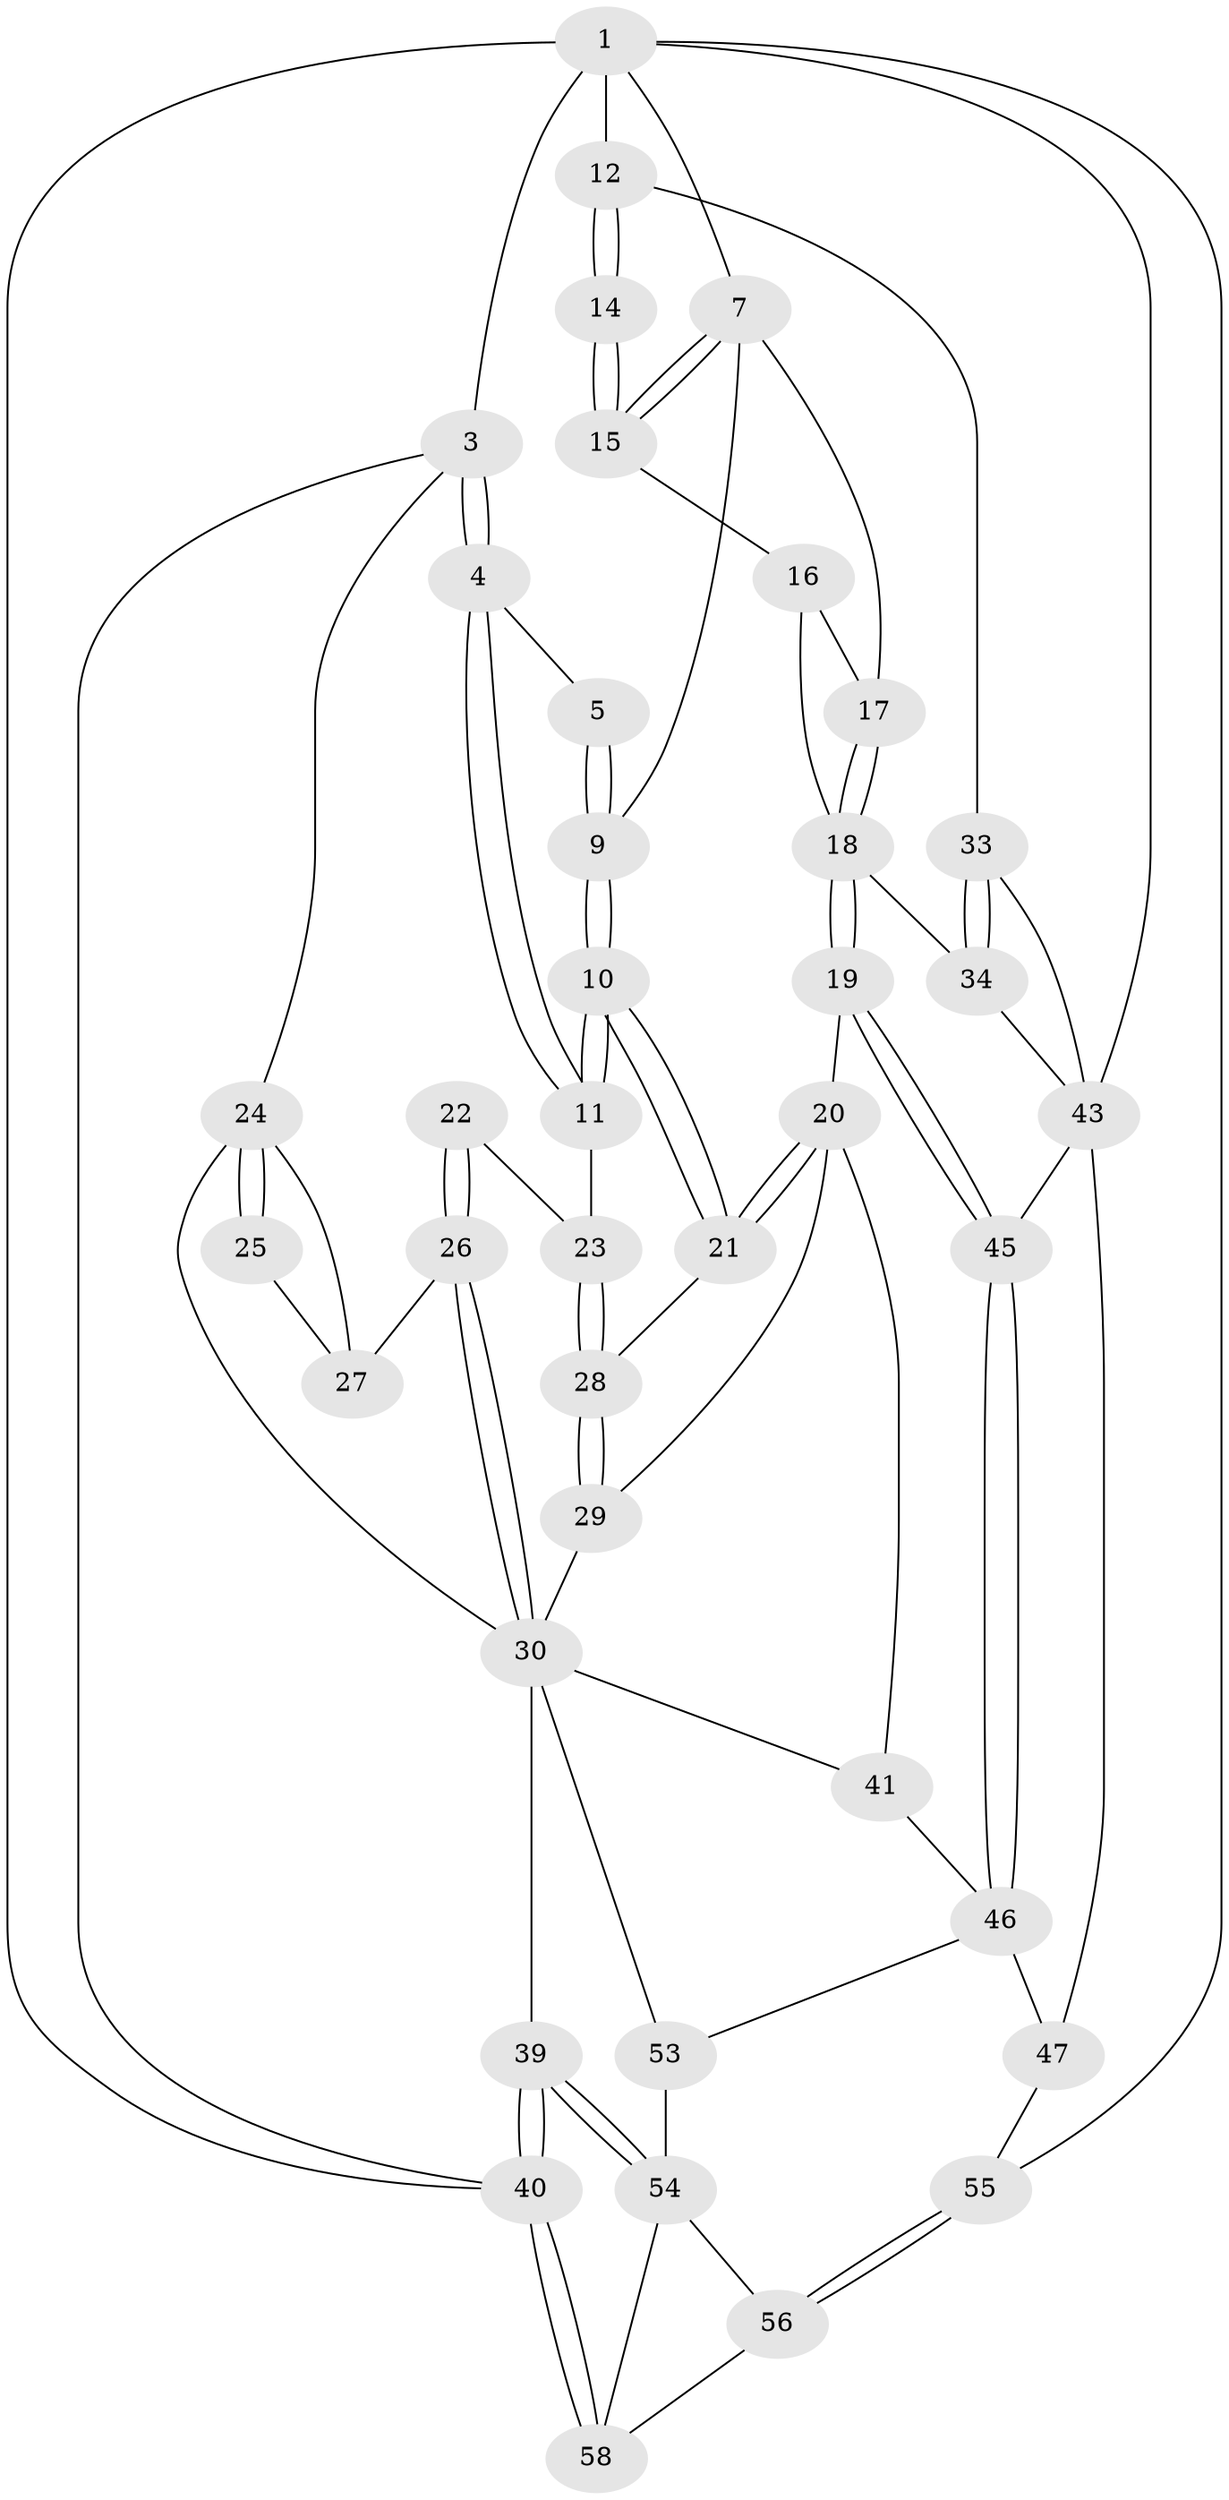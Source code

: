 // original degree distribution, {3: 0.06896551724137931, 6: 0.25862068965517243, 5: 0.4482758620689655, 4: 0.22413793103448276}
// Generated by graph-tools (version 1.1) at 2025/21/03/04/25 18:21:22]
// undirected, 40 vertices, 90 edges
graph export_dot {
graph [start="1"]
  node [color=gray90,style=filled];
  1 [pos="+0.7755443535813937+0",super="+6+2"];
  3 [pos="+0+0"];
  4 [pos="+0.30887851259433097+0"];
  5 [pos="+0.6310969464479673+0"];
  7 [pos="+0.7304258975142516+0.1437610366314892",super="+8"];
  9 [pos="+0.583862429423775+0.1987798217239637"];
  10 [pos="+0.46391924559028225+0.22677444096009378"];
  11 [pos="+0.43370557420156436+0.19702957213798808"];
  12 [pos="+0.8643218068570699+0.12241273542001806",super="+13"];
  14 [pos="+1+0.3734556410289332"];
  15 [pos="+0.7945223102498866+0.30005812487984795"];
  16 [pos="+0.7888269817084363+0.3042445815115296"];
  17 [pos="+0.6916009166638449+0.32509964776710226"];
  18 [pos="+0.6232063592856745+0.4577903206239786",super="+31"];
  19 [pos="+0.5398185983765417+0.49067491723532175"];
  20 [pos="+0.5214027541926076+0.48214489519450054",super="+35"];
  21 [pos="+0.4666288415893773+0.26860729272664186"];
  22 [pos="+0.168626919253844+0.26646039708539876"];
  23 [pos="+0.2630945316894789+0.26514010995562587"];
  24 [pos="+0+0",super="+36"];
  25 [pos="+0.012499479470006744+0.1280269120223148"];
  26 [pos="+0.16532075114187988+0.3926482235859901"];
  27 [pos="+0.06320506618694796+0.4129493217781387"];
  28 [pos="+0.2788377446685478+0.40150623162361915"];
  29 [pos="+0.2711241992363+0.41807941936222875"];
  30 [pos="+0.18121063135201934+0.4103950600092641",super="+37"];
  33 [pos="+1+0.4172089522965364"];
  34 [pos="+0.9176344821442315+0.5385455959832578"];
  39 [pos="+0+1"];
  40 [pos="+0+1"];
  41 [pos="+0.29136502344005316+0.6532623433137376"];
  43 [pos="+0.8807913274555111+0.5894481309941503",super="+44+49"];
  45 [pos="+0.5611514110040763+0.5330290491410962"];
  46 [pos="+0.5593218787777667+0.7608140147277399",super="+48"];
  47 [pos="+0.6617223395221862+0.8799210005266411",super="+50"];
  53 [pos="+0.46235818885718105+0.8609292471066861"];
  54 [pos="+0.4265652864815642+0.9080503396369909",super="+57"];
  55 [pos="+0.6732091912303405+1"];
  56 [pos="+0.6511252308490946+1"];
  58 [pos="+0.4479701979793962+1"];
  1 -- 12 [weight=2];
  1 -- 7;
  1 -- 3;
  1 -- 55;
  1 -- 40;
  1 -- 43;
  3 -- 4;
  3 -- 4;
  3 -- 24;
  3 -- 40;
  4 -- 5;
  4 -- 11;
  4 -- 11;
  5 -- 9;
  5 -- 9;
  7 -- 15;
  7 -- 15;
  7 -- 9;
  7 -- 17;
  9 -- 10;
  9 -- 10;
  10 -- 11;
  10 -- 11;
  10 -- 21;
  10 -- 21;
  11 -- 23;
  12 -- 14 [weight=2];
  12 -- 14;
  12 -- 33;
  14 -- 15;
  14 -- 15;
  15 -- 16;
  16 -- 17;
  16 -- 18;
  17 -- 18;
  17 -- 18;
  18 -- 19;
  18 -- 19;
  18 -- 34;
  19 -- 20;
  19 -- 45;
  19 -- 45;
  20 -- 21;
  20 -- 21;
  20 -- 41;
  20 -- 29;
  21 -- 28;
  22 -- 23;
  22 -- 26;
  22 -- 26;
  23 -- 28;
  23 -- 28;
  24 -- 25;
  24 -- 25;
  24 -- 27;
  24 -- 30;
  25 -- 27;
  26 -- 27;
  26 -- 30;
  26 -- 30;
  28 -- 29;
  28 -- 29;
  29 -- 30;
  30 -- 53;
  30 -- 39;
  30 -- 41;
  33 -- 34;
  33 -- 34;
  33 -- 43;
  34 -- 43;
  39 -- 40;
  39 -- 40;
  39 -- 54;
  39 -- 54;
  40 -- 58;
  40 -- 58;
  41 -- 46;
  43 -- 45;
  43 -- 47 [weight=2];
  45 -- 46;
  45 -- 46;
  46 -- 53;
  46 -- 47;
  47 -- 55;
  53 -- 54;
  54 -- 56;
  54 -- 58;
  55 -- 56;
  55 -- 56;
  56 -- 58;
}
